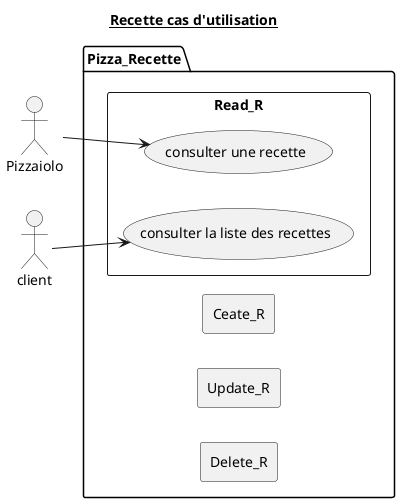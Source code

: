@startuml 2_Recette_UseCaseDiagram

title <u>Recette cas d'utilisation</u>

left to right direction

actor Pizzaiolo as PIZLO
actor client as CUSTOMER

' RECETTE
package Pizza_Recette {
    rectangle Ceate_R {
    }
    rectangle Read_R {
        (consulter la liste des recettes) AS LIST_RECIPE
        (consulter une recette) AS SHOW_RECIPE
    }
    rectangle Update_R {
    }
    rectangle Delete_R {
    }
}


CUSTOMER --> LIST_RECIPE
PIZLO --> SHOW_RECIPE

@enduml